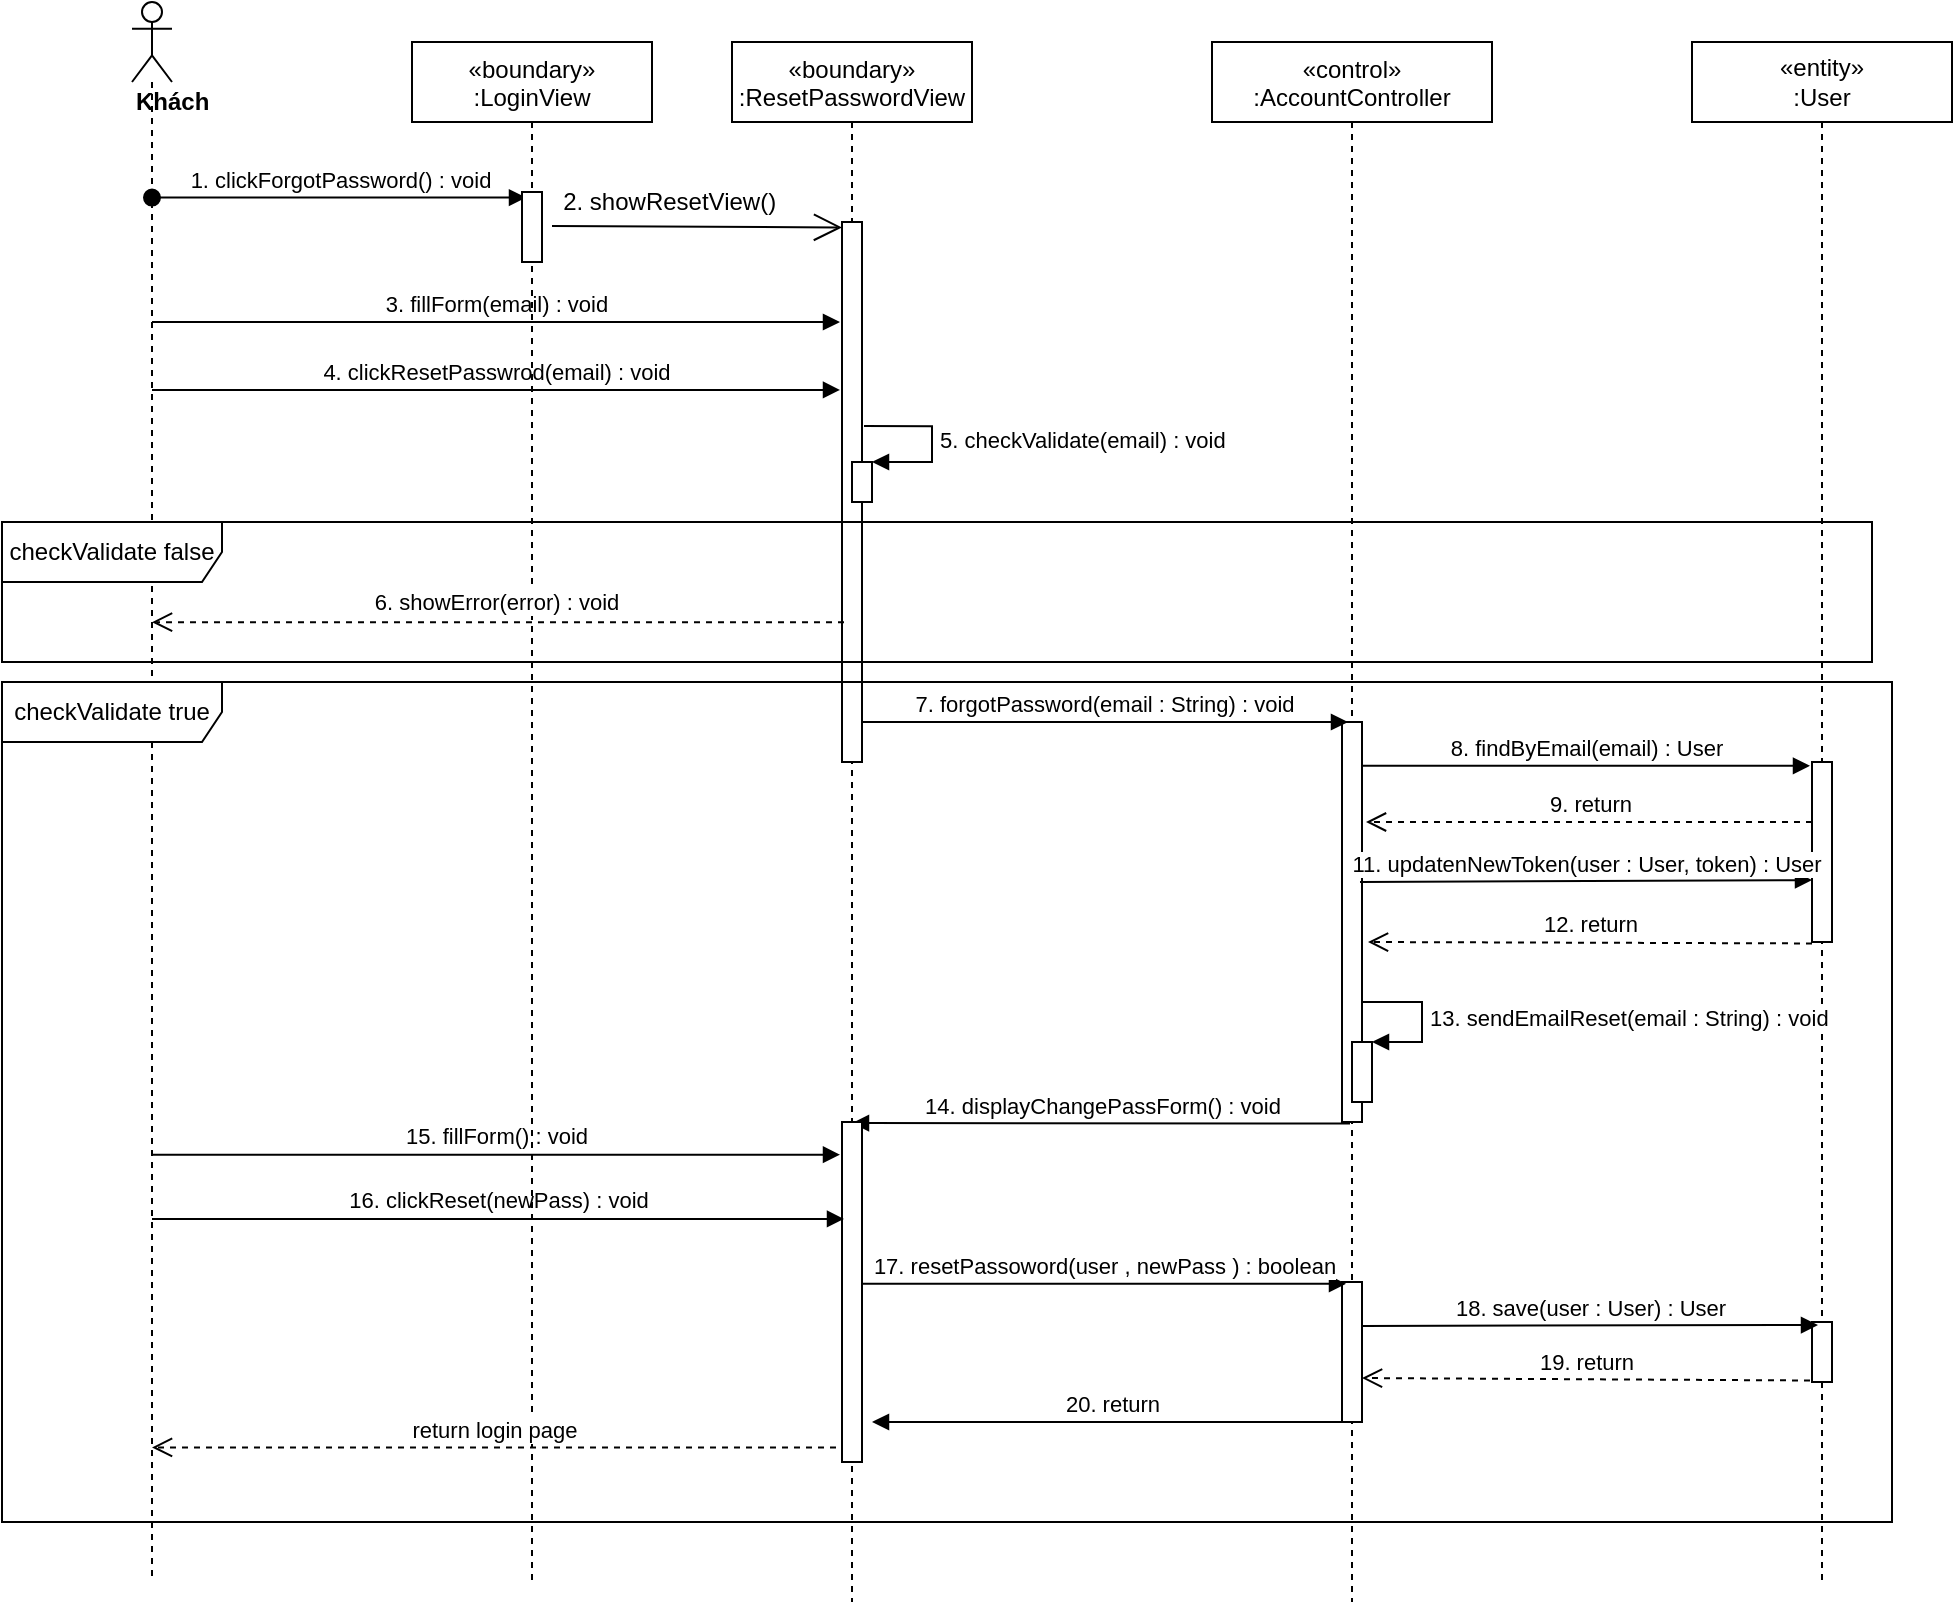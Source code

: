 <mxfile version="14.7.0" type="device"><diagram id="kgpKYQtTHZ0yAKxKKP6v" name="Page-1"><mxGraphModel dx="1108" dy="425" grid="1" gridSize="10" guides="1" tooltips="1" connect="1" arrows="1" fold="1" page="1" pageScale="1" pageWidth="850" pageHeight="1100" math="0" shadow="0"><root><mxCell id="0"/><mxCell id="1" parent="0"/><mxCell id="GcP4Dt1wkS2zqXfgZj7R-1" value="«boundary»&#10;:ResetPasswordView" style="shape=umlLifeline;perimeter=lifelinePerimeter;container=1;collapsible=0;recursiveResize=0;rounded=0;shadow=0;strokeWidth=1;" parent="1" vertex="1"><mxGeometry x="380" y="80" width="120" height="780" as="geometry"/></mxCell><mxCell id="GcP4Dt1wkS2zqXfgZj7R-8" value="" style="html=1;points=[];perimeter=orthogonalPerimeter;" parent="GcP4Dt1wkS2zqXfgZj7R-1" vertex="1"><mxGeometry x="55" y="90" width="10" height="270" as="geometry"/></mxCell><mxCell id="GcP4Dt1wkS2zqXfgZj7R-9" value="«control»&#10;:AccountController" style="shape=umlLifeline;perimeter=lifelinePerimeter;container=1;collapsible=0;recursiveResize=0;rounded=0;shadow=0;strokeWidth=1;" parent="1" vertex="1"><mxGeometry x="620" y="80" width="140" height="780" as="geometry"/></mxCell><mxCell id="GcP4Dt1wkS2zqXfgZj7R-11" value="&lt;div&gt;&lt;b&gt;Khách&lt;/b&gt;&lt;/div&gt;" style="shape=umlLifeline;participant=umlActor;perimeter=lifelinePerimeter;whiteSpace=wrap;html=1;container=1;collapsible=0;recursiveResize=0;verticalAlign=top;spacingTop=36;outlineConnect=0;align=left;" parent="1" vertex="1"><mxGeometry x="80" y="60" width="20" height="790" as="geometry"/></mxCell><mxCell id="GcP4Dt1wkS2zqXfgZj7R-14" value="3. fillForm(email) : void" style="html=1;verticalAlign=bottom;endArrow=block;" parent="1" source="GcP4Dt1wkS2zqXfgZj7R-11" edge="1"><mxGeometry width="80" relative="1" as="geometry"><mxPoint x="380" y="320" as="sourcePoint"/><mxPoint x="434" y="220" as="targetPoint"/></mxGeometry></mxCell><mxCell id="GcP4Dt1wkS2zqXfgZj7R-16" value="&lt;span&gt;«entity»&lt;br&gt;&lt;/span&gt;:User" style="shape=umlLifeline;perimeter=lifelinePerimeter;whiteSpace=wrap;html=1;container=1;collapsible=0;recursiveResize=0;outlineConnect=0;" parent="1" vertex="1"><mxGeometry x="860" y="80" width="130" height="770" as="geometry"/></mxCell><mxCell id="GcP4Dt1wkS2zqXfgZj7R-17" value="" style="points=[];perimeter=orthogonalPerimeter;rounded=0;shadow=0;strokeWidth=1;" parent="GcP4Dt1wkS2zqXfgZj7R-16" vertex="1"><mxGeometry x="60" y="360" width="10" height="90" as="geometry"/></mxCell><mxCell id="GcP4Dt1wkS2zqXfgZj7R-10" value="" style="points=[];perimeter=orthogonalPerimeter;rounded=0;shadow=0;strokeWidth=1;" parent="1" vertex="1"><mxGeometry x="685" y="420" width="10" height="200" as="geometry"/></mxCell><mxCell id="GcP4Dt1wkS2zqXfgZj7R-24" value="4. clickResetPasswrod(email) : void" style="html=1;verticalAlign=bottom;endArrow=block;entryX=-0.1;entryY=0.311;entryDx=0;entryDy=0;entryPerimeter=0;" parent="1" source="GcP4Dt1wkS2zqXfgZj7R-11" target="GcP4Dt1wkS2zqXfgZj7R-8" edge="1"><mxGeometry width="80" relative="1" as="geometry"><mxPoint x="380" y="400" as="sourcePoint"/><mxPoint x="430" y="260" as="targetPoint"/></mxGeometry></mxCell><mxCell id="GcP4Dt1wkS2zqXfgZj7R-25" value="7. forgotPassword(email : String) : void" style="html=1;verticalAlign=bottom;endArrow=block;entryX=0.3;entryY=0;entryDx=0;entryDy=0;entryPerimeter=0;exitX=1;exitY=0.926;exitDx=0;exitDy=0;exitPerimeter=0;" parent="1" source="GcP4Dt1wkS2zqXfgZj7R-8" target="GcP4Dt1wkS2zqXfgZj7R-10" edge="1"><mxGeometry width="80" relative="1" as="geometry"><mxPoint x="450" y="420" as="sourcePoint"/><mxPoint x="510" y="452" as="targetPoint"/></mxGeometry></mxCell><mxCell id="GcP4Dt1wkS2zqXfgZj7R-26" value="8. findByEmail(email) : User" style="html=1;verticalAlign=bottom;endArrow=block;entryX=-0.1;entryY=0.021;entryDx=0;entryDy=0;entryPerimeter=0;" parent="1" source="GcP4Dt1wkS2zqXfgZj7R-10" target="GcP4Dt1wkS2zqXfgZj7R-17" edge="1"><mxGeometry width="80" relative="1" as="geometry"><mxPoint x="380" y="400" as="sourcePoint"/><mxPoint x="460" y="400" as="targetPoint"/></mxGeometry></mxCell><mxCell id="GcP4Dt1wkS2zqXfgZj7R-29" value="11. updatenNewToken(user : User, token) : User" style="html=1;verticalAlign=bottom;endArrow=block;entryX=0;entryY=0.656;entryDx=0;entryDy=0;entryPerimeter=0;exitX=0.9;exitY=0.4;exitDx=0;exitDy=0;exitPerimeter=0;" parent="1" source="GcP4Dt1wkS2zqXfgZj7R-10" target="GcP4Dt1wkS2zqXfgZj7R-17" edge="1"><mxGeometry width="80" relative="1" as="geometry"><mxPoint x="710" y="499" as="sourcePoint"/><mxPoint x="460" y="400" as="targetPoint"/></mxGeometry></mxCell><mxCell id="GcP4Dt1wkS2zqXfgZj7R-30" value="12. return" style="html=1;verticalAlign=bottom;endArrow=open;dashed=1;endSize=8;exitX=0;exitY=1.008;exitDx=0;exitDy=0;exitPerimeter=0;entryX=1.3;entryY=0.55;entryDx=0;entryDy=0;entryPerimeter=0;" parent="1" source="GcP4Dt1wkS2zqXfgZj7R-17" target="GcP4Dt1wkS2zqXfgZj7R-10" edge="1"><mxGeometry relative="1" as="geometry"><mxPoint x="798" y="610" as="sourcePoint"/><mxPoint x="700" y="531" as="targetPoint"/></mxGeometry></mxCell><mxCell id="GcP4Dt1wkS2zqXfgZj7R-33" value="14. displayChangePassForm() : void" style="html=1;verticalAlign=bottom;endArrow=block;exitX=0.4;exitY=1.004;exitDx=0;exitDy=0;exitPerimeter=0;entryX=0.5;entryY=0.003;entryDx=0;entryDy=0;entryPerimeter=0;" parent="1" source="GcP4Dt1wkS2zqXfgZj7R-10" target="GcP4Dt1wkS2zqXfgZj7R-37" edge="1"><mxGeometry width="80" relative="1" as="geometry"><mxPoint x="380" y="600" as="sourcePoint"/><mxPoint x="310" y="704" as="targetPoint"/></mxGeometry></mxCell><mxCell id="GcP4Dt1wkS2zqXfgZj7R-34" value="15. fillForm() : void" style="html=1;verticalAlign=bottom;endArrow=block;entryX=-0.1;entryY=0.096;entryDx=0;entryDy=0;entryPerimeter=0;" parent="1" source="GcP4Dt1wkS2zqXfgZj7R-11" target="GcP4Dt1wkS2zqXfgZj7R-37" edge="1"><mxGeometry width="80" relative="1" as="geometry"><mxPoint x="380" y="700" as="sourcePoint"/><mxPoint x="220" y="760" as="targetPoint"/></mxGeometry></mxCell><mxCell id="GcP4Dt1wkS2zqXfgZj7R-37" value="" style="html=1;points=[];perimeter=orthogonalPerimeter;" parent="1" vertex="1"><mxGeometry x="435" y="620" width="10" height="170" as="geometry"/></mxCell><mxCell id="GcP4Dt1wkS2zqXfgZj7R-42" value="" style="html=1;points=[];perimeter=orthogonalPerimeter;" parent="1" vertex="1"><mxGeometry x="685" y="700" width="10" height="70" as="geometry"/></mxCell><mxCell id="GcP4Dt1wkS2zqXfgZj7R-44" value="17. resetPassoword(user , newPass ) : boolean" style="html=1;verticalAlign=bottom;endArrow=block;entryX=0.2;entryY=0.013;entryDx=0;entryDy=0;entryPerimeter=0;" parent="1" source="GcP4Dt1wkS2zqXfgZj7R-37" target="GcP4Dt1wkS2zqXfgZj7R-42" edge="1"><mxGeometry width="80" relative="1" as="geometry"><mxPoint x="274" y="841" as="sourcePoint"/><mxPoint x="460" y="810" as="targetPoint"/></mxGeometry></mxCell><mxCell id="GcP4Dt1wkS2zqXfgZj7R-45" value="" style="html=1;points=[];perimeter=orthogonalPerimeter;" parent="1" vertex="1"><mxGeometry x="920" y="720" width="10" height="30" as="geometry"/></mxCell><mxCell id="GcP4Dt1wkS2zqXfgZj7R-46" value="18. save(user : User) : User" style="html=1;verticalAlign=bottom;endArrow=block;entryX=0.3;entryY=0.05;entryDx=0;entryDy=0;entryPerimeter=0;exitX=1;exitY=0.314;exitDx=0;exitDy=0;exitPerimeter=0;" parent="1" source="GcP4Dt1wkS2zqXfgZj7R-42" target="GcP4Dt1wkS2zqXfgZj7R-45" edge="1"><mxGeometry width="80" relative="1" as="geometry"><mxPoint x="570" y="872" as="sourcePoint"/><mxPoint x="460" y="810" as="targetPoint"/></mxGeometry></mxCell><mxCell id="GcP4Dt1wkS2zqXfgZj7R-47" value="19. return" style="html=1;verticalAlign=bottom;endArrow=open;dashed=1;endSize=8;exitX=-0.1;exitY=0.975;exitDx=0;exitDy=0;exitPerimeter=0;entryX=1;entryY=0.686;entryDx=0;entryDy=0;entryPerimeter=0;" parent="1" source="GcP4Dt1wkS2zqXfgZj7R-45" target="GcP4Dt1wkS2zqXfgZj7R-42" edge="1"><mxGeometry relative="1" as="geometry"><mxPoint x="460" y="910" as="sourcePoint"/><mxPoint x="694" y="777" as="targetPoint"/></mxGeometry></mxCell><mxCell id="GcP4Dt1wkS2zqXfgZj7R-48" value="20. return" style="html=1;verticalAlign=bottom;endArrow=block;exitX=0.5;exitY=1;exitDx=0;exitDy=0;exitPerimeter=0;" parent="1" source="GcP4Dt1wkS2zqXfgZj7R-42" edge="1"><mxGeometry width="80" relative="1" as="geometry"><mxPoint x="380" y="910" as="sourcePoint"/><mxPoint x="450" y="770" as="targetPoint"/></mxGeometry></mxCell><mxCell id="GcP4Dt1wkS2zqXfgZj7R-50" value="16. clickReset(newPass) : void" style="html=1;verticalAlign=bottom;endArrow=block;entryX=0.1;entryY=0.285;entryDx=0;entryDy=0;entryPerimeter=0;" parent="1" source="GcP4Dt1wkS2zqXfgZj7R-11" target="GcP4Dt1wkS2zqXfgZj7R-37" edge="1"><mxGeometry width="80" relative="1" as="geometry"><mxPoint x="380" y="810" as="sourcePoint"/><mxPoint x="460" y="810" as="targetPoint"/></mxGeometry></mxCell><mxCell id="GcP4Dt1wkS2zqXfgZj7R-51" value="9. return" style="html=1;verticalAlign=bottom;endArrow=open;dashed=1;endSize=8;" parent="1" source="GcP4Dt1wkS2zqXfgZj7R-17" edge="1"><mxGeometry relative="1" as="geometry"><mxPoint x="460" y="610" as="sourcePoint"/><mxPoint x="697" y="470" as="targetPoint"/></mxGeometry></mxCell><mxCell id="GcP4Dt1wkS2zqXfgZj7R-64" value="1. clickForgotPassword() : void" style="html=1;verticalAlign=bottom;startArrow=oval;startFill=1;endArrow=block;startSize=8;entryX=0.2;entryY=0.08;entryDx=0;entryDy=0;entryPerimeter=0;" parent="1" source="GcP4Dt1wkS2zqXfgZj7R-11" target="oy6Ayba39lVV4wzJS16f-2" edge="1"><mxGeometry width="60" relative="1" as="geometry"><mxPoint x="390" y="210" as="sourcePoint"/><mxPoint x="250" y="157" as="targetPoint"/></mxGeometry></mxCell><mxCell id="GcP4Dt1wkS2zqXfgZj7R-67" value="" style="html=1;points=[];perimeter=orthogonalPerimeter;" parent="1" vertex="1"><mxGeometry x="440" y="290" width="10" height="20" as="geometry"/></mxCell><mxCell id="GcP4Dt1wkS2zqXfgZj7R-68" value="5. checkValidate(email) : void" style="edgeStyle=orthogonalEdgeStyle;html=1;align=left;spacingLeft=2;endArrow=block;rounded=0;entryX=1;entryY=0;exitX=1.1;exitY=0.378;exitDx=0;exitDy=0;exitPerimeter=0;" parent="1" target="GcP4Dt1wkS2zqXfgZj7R-67" edge="1" source="GcP4Dt1wkS2zqXfgZj7R-8"><mxGeometry relative="1" as="geometry"><mxPoint x="450" y="272" as="sourcePoint"/><Array as="points"><mxPoint x="480" y="272"/><mxPoint x="480" y="290"/></Array></mxGeometry></mxCell><mxCell id="GcP4Dt1wkS2zqXfgZj7R-71" value="" style="html=1;points=[];perimeter=orthogonalPerimeter;" parent="1" vertex="1"><mxGeometry x="690" y="580" width="10" height="30" as="geometry"/></mxCell><mxCell id="GcP4Dt1wkS2zqXfgZj7R-72" value="13. sendEmailReset(email : String) : void" style="edgeStyle=orthogonalEdgeStyle;html=1;align=left;spacingLeft=2;endArrow=block;rounded=0;entryX=1;entryY=0;" parent="1" target="GcP4Dt1wkS2zqXfgZj7R-71" edge="1"><mxGeometry relative="1" as="geometry"><mxPoint x="695" y="560" as="sourcePoint"/><Array as="points"><mxPoint x="725" y="560"/></Array></mxGeometry></mxCell><mxCell id="oy6Ayba39lVV4wzJS16f-1" value="«boundary»&#10;:LoginView" style="shape=umlLifeline;perimeter=lifelinePerimeter;container=1;collapsible=0;recursiveResize=0;rounded=0;shadow=0;strokeWidth=1;" vertex="1" parent="1"><mxGeometry x="220" y="80" width="120" height="770" as="geometry"/></mxCell><mxCell id="oy6Ayba39lVV4wzJS16f-2" value="" style="html=1;points=[];perimeter=orthogonalPerimeter;" vertex="1" parent="oy6Ayba39lVV4wzJS16f-1"><mxGeometry x="55" y="75" width="10" height="35" as="geometry"/></mxCell><mxCell id="oy6Ayba39lVV4wzJS16f-3" value="" style="endArrow=open;endFill=1;endSize=12;html=1;entryX=0;entryY=0.01;entryDx=0;entryDy=0;entryPerimeter=0;exitX=1.5;exitY=0.486;exitDx=0;exitDy=0;exitPerimeter=0;" edge="1" parent="1" source="oy6Ayba39lVV4wzJS16f-2" target="GcP4Dt1wkS2zqXfgZj7R-8"><mxGeometry width="160" relative="1" as="geometry"><mxPoint x="300" y="172" as="sourcePoint"/><mxPoint x="640" y="230" as="targetPoint"/></mxGeometry></mxCell><mxCell id="oy6Ayba39lVV4wzJS16f-4" value="&lt;span style=&quot;color: rgba(0 , 0 , 0 , 0) ; font-family: monospace ; font-size: 0px ; background-color: rgb(248 , 249 , 250)&quot;&gt;%3CmxGraphModel%3E%3Croot%3E%3CmxCell%20id%3D%220%22%2F%3E%3CmxCell%20id%3D%221%22%20parent%3D%220%22%2F%3E%3CmxCell%20id%3D%222%22%20value%3D%22%C2%ABboundary%C2%BB%26%2310%3B%3AResetPasswordView%22%20style%3D%22shape%3DumlLifeline%3Bperimeter%3DlifelinePerimeter%3Bcontainer%3D1%3Bcollapsible%3D0%3BrecursiveResize%3D0%3Brounded%3D0%3Bshadow%3D0%3BstrokeWidth%3D1%3B%22%20vertex%3D%221%22%20parent%3D%221%22%3E%3CmxGeometry%20x%3D%22380%22%20y%3D%2280%22%20width%3D%22120%22%20height%3D%22810%22%20as%3D%22geometry%22%2F%3E%3C%2FmxCell%3E%3CmxCell%20id%3D%223%22%20value%3D%22%22%20style%3D%22html%3D1%3Bpoints%3D%5B%5D%3Bperimeter%3DorthogonalPerimeter%3B%22%20vertex%3D%221%22%20parent%3D%222%22%3E%3CmxGeometry%20x%3D%2255%22%20y%3D%2275%22%20width%3D%2210%22%20height%3D%22215%22%20as%3D%22geometry%22%2F%3E%3C%2FmxCell%3E%3C%2Froot%3E%3C%2FmxGraphModel%3E&lt;/span&gt;" style="edgeLabel;html=1;align=center;verticalAlign=middle;resizable=0;points=[];" vertex="1" connectable="0" parent="oy6Ayba39lVV4wzJS16f-3"><mxGeometry x="-0.214" y="-2" relative="1" as="geometry"><mxPoint x="3" y="-14" as="offset"/></mxGeometry></mxCell><mxCell id="oy6Ayba39lVV4wzJS16f-5" value="2. showResetView()&amp;nbsp;" style="text;html=1;align=center;verticalAlign=middle;resizable=0;points=[];autosize=1;strokeColor=none;" vertex="1" parent="1"><mxGeometry x="285" y="150" width="130" height="20" as="geometry"/></mxCell><mxCell id="oy6Ayba39lVV4wzJS16f-6" value="checkValidate false" style="shape=umlFrame;whiteSpace=wrap;html=1;width=110;height=30;" vertex="1" parent="1"><mxGeometry x="15" y="320" width="935" height="70" as="geometry"/></mxCell><mxCell id="oy6Ayba39lVV4wzJS16f-7" value="6. showError(error) : void" style="html=1;verticalAlign=bottom;endArrow=open;dashed=1;endSize=8;exitX=0.1;exitY=0.741;exitDx=0;exitDy=0;exitPerimeter=0;" edge="1" parent="1" source="GcP4Dt1wkS2zqXfgZj7R-8" target="GcP4Dt1wkS2zqXfgZj7R-11"><mxGeometry x="0.007" y="-1" relative="1" as="geometry"><mxPoint x="400" y="330" as="sourcePoint"/><mxPoint x="520" y="330" as="targetPoint"/><mxPoint as="offset"/></mxGeometry></mxCell><mxCell id="oy6Ayba39lVV4wzJS16f-8" value="return login page" style="html=1;verticalAlign=bottom;endArrow=open;dashed=1;endSize=8;exitX=-0.3;exitY=0.957;exitDx=0;exitDy=0;exitPerimeter=0;" edge="1" parent="1" source="GcP4Dt1wkS2zqXfgZj7R-37" target="GcP4Dt1wkS2zqXfgZj7R-11"><mxGeometry relative="1" as="geometry"><mxPoint x="460" y="800" as="sourcePoint"/><mxPoint x="380" y="800" as="targetPoint"/></mxGeometry></mxCell><mxCell id="oy6Ayba39lVV4wzJS16f-9" value="checkValidate true" style="shape=umlFrame;whiteSpace=wrap;html=1;width=110;height=30;" vertex="1" parent="1"><mxGeometry x="15" y="400" width="945" height="420" as="geometry"/></mxCell></root></mxGraphModel></diagram></mxfile>